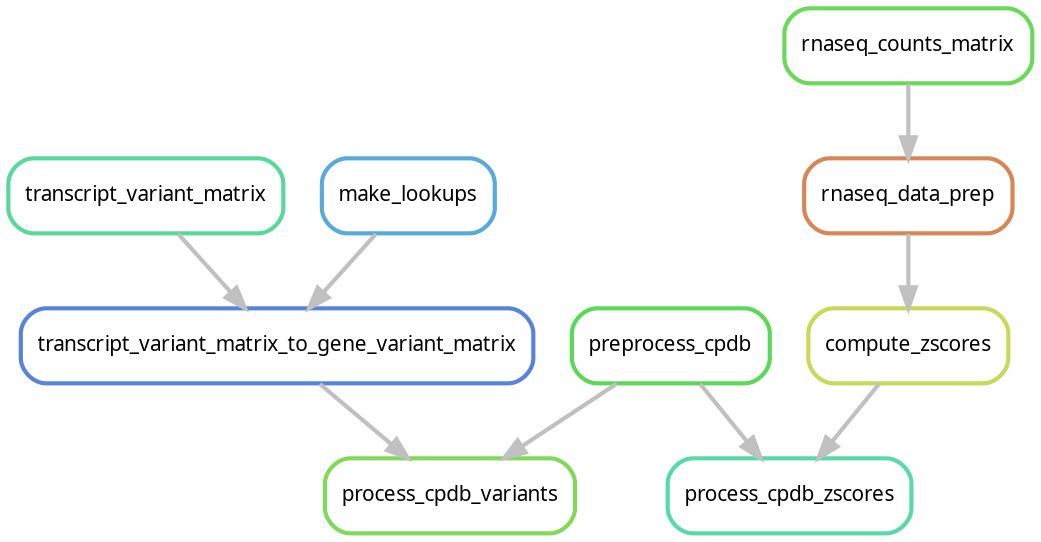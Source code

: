 digraph snakemake_dag {
    graph[bgcolor=white, margin=0];
    node[shape=box, style=rounded, fontname=sans,                 fontsize=10, penwidth=2];
    edge[penwidth=2, color=grey];
	0[label = "transcript_variant_matrix", color = "0.42 0.6 0.85", style="rounded"];
	1[label = "preprocess_cpdb", color = "0.33 0.6 0.85", style="rounded"];
	2[label = "transcript_variant_matrix_to_gene_variant_matrix", color = "0.61 0.6 0.85", style="rounded"];
	3[label = "process_cpdb_zscores", color = "0.44 0.6 0.85", style="rounded"];
	4[label = "compute_zscores", color = "0.19 0.6 0.85", style="rounded"];
	5[label = "rnaseq_data_prep", color = "0.06 0.6 0.85", style="rounded"];
	6[label = "rnaseq_counts_matrix", color = "0.31 0.6 0.85", style="rounded"];
	7[label = "process_cpdb_variants", color = "0.28 0.6 0.85", style="rounded"];
	8[label = "make_lookups", color = "0.56 0.6 0.85", style="rounded"];
	0 -> 2
	8 -> 2
	1 -> 3
	4 -> 3
	5 -> 4
	6 -> 5
	1 -> 7
	2 -> 7
}            
